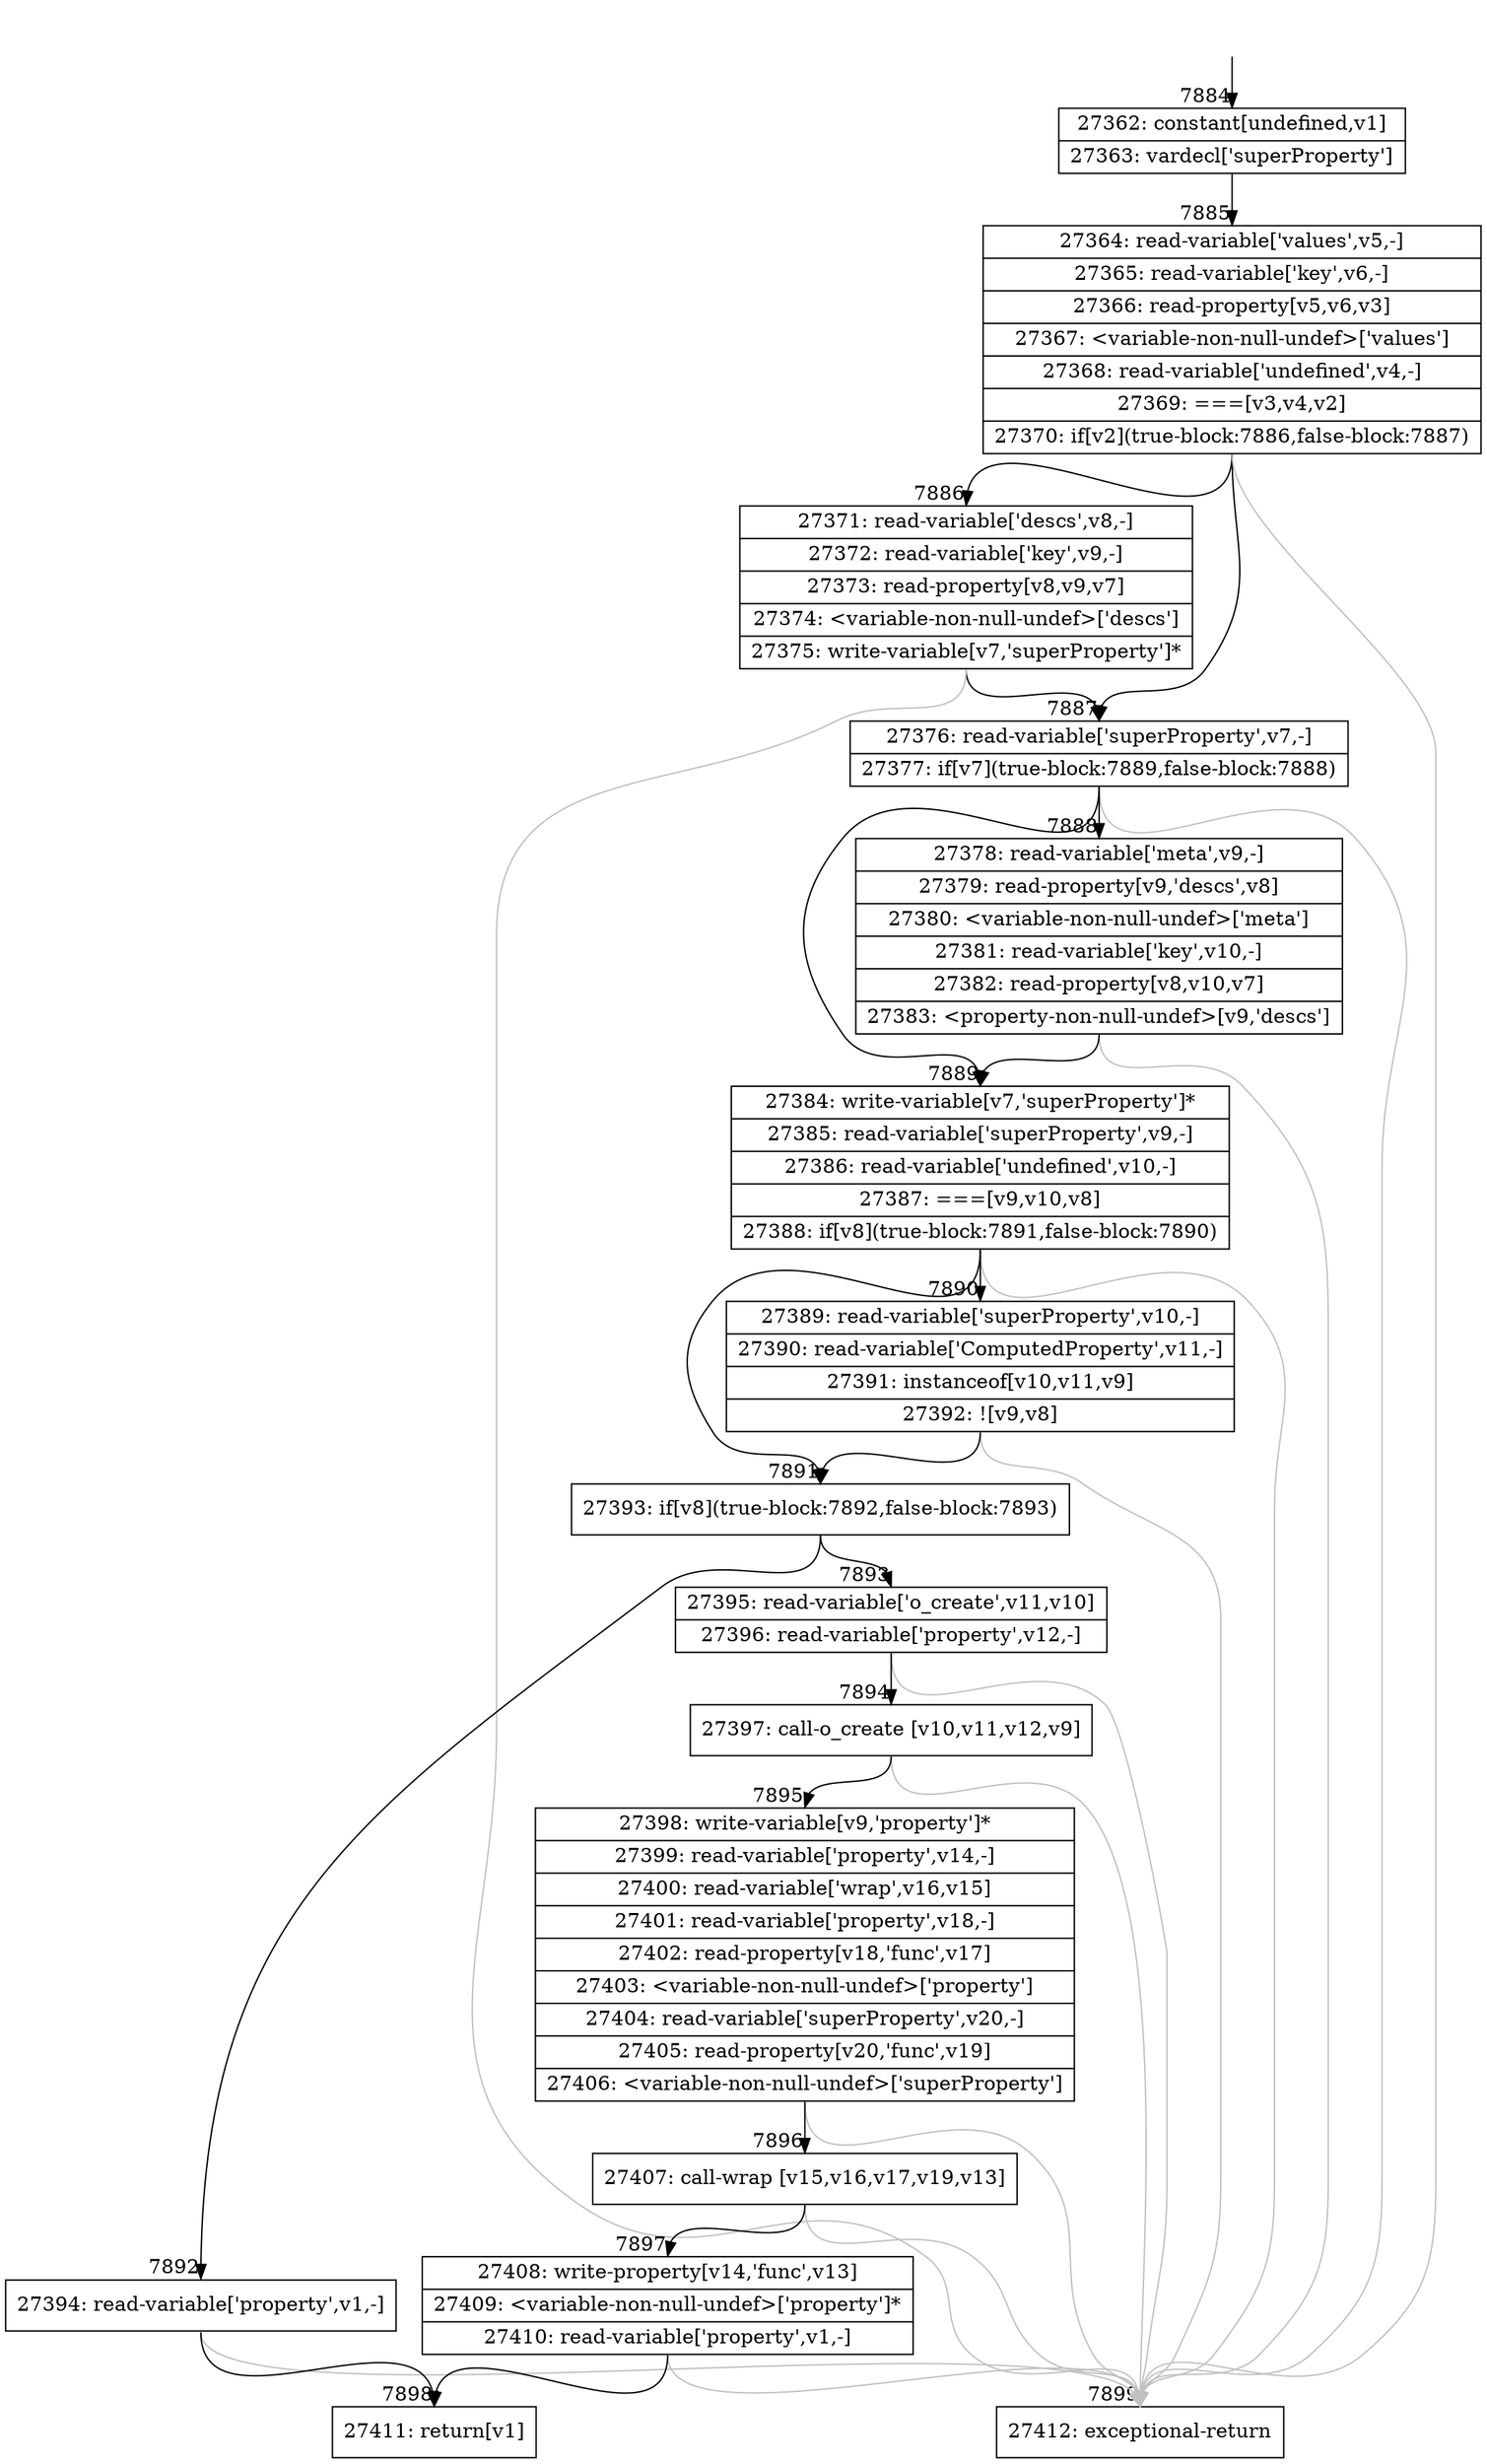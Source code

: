 digraph {
rankdir="TD"
BB_entry669[shape=none,label=""];
BB_entry669 -> BB7884 [tailport=s, headport=n, headlabel="    7884"]
BB7884 [shape=record label="{27362: constant[undefined,v1]|27363: vardecl['superProperty']}" ] 
BB7884 -> BB7885 [tailport=s, headport=n, headlabel="      7885"]
BB7885 [shape=record label="{27364: read-variable['values',v5,-]|27365: read-variable['key',v6,-]|27366: read-property[v5,v6,v3]|27367: \<variable-non-null-undef\>['values']|27368: read-variable['undefined',v4,-]|27369: ===[v3,v4,v2]|27370: if[v2](true-block:7886,false-block:7887)}" ] 
BB7885 -> BB7886 [tailport=s, headport=n, headlabel="      7886"]
BB7885 -> BB7887 [tailport=s, headport=n, headlabel="      7887"]
BB7885 -> BB7899 [tailport=s, headport=n, color=gray, headlabel="      7899"]
BB7886 [shape=record label="{27371: read-variable['descs',v8,-]|27372: read-variable['key',v9,-]|27373: read-property[v8,v9,v7]|27374: \<variable-non-null-undef\>['descs']|27375: write-variable[v7,'superProperty']*}" ] 
BB7886 -> BB7887 [tailport=s, headport=n]
BB7886 -> BB7899 [tailport=s, headport=n, color=gray]
BB7887 [shape=record label="{27376: read-variable['superProperty',v7,-]|27377: if[v7](true-block:7889,false-block:7888)}" ] 
BB7887 -> BB7889 [tailport=s, headport=n, headlabel="      7889"]
BB7887 -> BB7888 [tailport=s, headport=n, headlabel="      7888"]
BB7887 -> BB7899 [tailport=s, headport=n, color=gray]
BB7888 [shape=record label="{27378: read-variable['meta',v9,-]|27379: read-property[v9,'descs',v8]|27380: \<variable-non-null-undef\>['meta']|27381: read-variable['key',v10,-]|27382: read-property[v8,v10,v7]|27383: \<property-non-null-undef\>[v9,'descs']}" ] 
BB7888 -> BB7889 [tailport=s, headport=n]
BB7888 -> BB7899 [tailport=s, headport=n, color=gray]
BB7889 [shape=record label="{27384: write-variable[v7,'superProperty']*|27385: read-variable['superProperty',v9,-]|27386: read-variable['undefined',v10,-]|27387: ===[v9,v10,v8]|27388: if[v8](true-block:7891,false-block:7890)}" ] 
BB7889 -> BB7891 [tailport=s, headport=n, headlabel="      7891"]
BB7889 -> BB7890 [tailport=s, headport=n, headlabel="      7890"]
BB7889 -> BB7899 [tailport=s, headport=n, color=gray]
BB7890 [shape=record label="{27389: read-variable['superProperty',v10,-]|27390: read-variable['ComputedProperty',v11,-]|27391: instanceof[v10,v11,v9]|27392: ![v9,v8]}" ] 
BB7890 -> BB7891 [tailport=s, headport=n]
BB7890 -> BB7899 [tailport=s, headport=n, color=gray]
BB7891 [shape=record label="{27393: if[v8](true-block:7892,false-block:7893)}" ] 
BB7891 -> BB7892 [tailport=s, headport=n, headlabel="      7892"]
BB7891 -> BB7893 [tailport=s, headport=n, headlabel="      7893"]
BB7892 [shape=record label="{27394: read-variable['property',v1,-]}" ] 
BB7892 -> BB7898 [tailport=s, headport=n, headlabel="      7898"]
BB7892 -> BB7899 [tailport=s, headport=n, color=gray]
BB7893 [shape=record label="{27395: read-variable['o_create',v11,v10]|27396: read-variable['property',v12,-]}" ] 
BB7893 -> BB7894 [tailport=s, headport=n, headlabel="      7894"]
BB7893 -> BB7899 [tailport=s, headport=n, color=gray]
BB7894 [shape=record label="{27397: call-o_create [v10,v11,v12,v9]}" ] 
BB7894 -> BB7895 [tailport=s, headport=n, headlabel="      7895"]
BB7894 -> BB7899 [tailport=s, headport=n, color=gray]
BB7895 [shape=record label="{27398: write-variable[v9,'property']*|27399: read-variable['property',v14,-]|27400: read-variable['wrap',v16,v15]|27401: read-variable['property',v18,-]|27402: read-property[v18,'func',v17]|27403: \<variable-non-null-undef\>['property']|27404: read-variable['superProperty',v20,-]|27405: read-property[v20,'func',v19]|27406: \<variable-non-null-undef\>['superProperty']}" ] 
BB7895 -> BB7896 [tailport=s, headport=n, headlabel="      7896"]
BB7895 -> BB7899 [tailport=s, headport=n, color=gray]
BB7896 [shape=record label="{27407: call-wrap [v15,v16,v17,v19,v13]}" ] 
BB7896 -> BB7897 [tailport=s, headport=n, headlabel="      7897"]
BB7896 -> BB7899 [tailport=s, headport=n, color=gray]
BB7897 [shape=record label="{27408: write-property[v14,'func',v13]|27409: \<variable-non-null-undef\>['property']*|27410: read-variable['property',v1,-]}" ] 
BB7897 -> BB7898 [tailport=s, headport=n]
BB7897 -> BB7899 [tailport=s, headport=n, color=gray]
BB7898 [shape=record label="{27411: return[v1]}" ] 
BB7899 [shape=record label="{27412: exceptional-return}" ] 
//#$~ 14564
}
